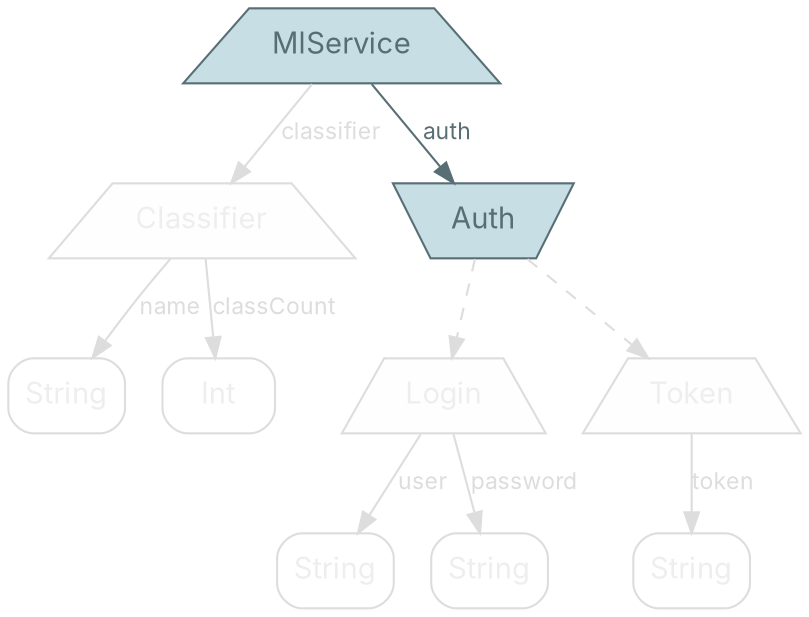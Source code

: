 digraph {
    bgcolor=transparent

    // Default theme
    node[shape="rectangle" style="rounded,filled" color="#586E75" fillcolor="#ffffff" fontcolor="#586E75" fontname="Inter,Arial"]
    edge[color="#586E75" fontcolor="#586E75" fontname="Inter,Arial" fontsize=11]

    // product types
    mlService, classifier, login, token [shape=trapezium style=filled fillcolor="#C8DEE5"]

    // sum types
    auth[shape=invtrapezium, style=filled fillcolor="#C8DEE5"]

    mlService[label=MlService]

    classifier[label=Classifier color="#dddddd" fontcolor="#eeeeee" fillcolor="#fefefe"]
    classifier_name[label=String shape=box color="#dddddd" fontcolor="#eeeeee"]
    classifier_classCount[label=Int shape=box color="#dddddd" fontcolor="#eeeeee"]

    auth[label=Auth]

    login[label=Login color="#dddddd" fontcolor="#eeeeee" fillcolor="#fefefe"]
    login_user[label=String shape=box color="#dddddd" fontcolor="#eeeeee"]
    login_password[label=String shape=box color="#dddddd" fontcolor="#eeeeee"]

    token[label=Token color="#dddddd" fontcolor="#eeeeee" fillcolor="#fefefe"]
    token_token[label=String shape=box color="#dddddd" fontcolor="#eeeeee"]

    mlService -> classifier[label=classifier color="#dddddd" fontcolor="#dddddd"]
    mlService -> auth[label=auth]

    classifier -> classifier_name[label=name color="#dddddd" fontcolor="#dddddd"]
    classifier -> classifier_classCount[label=classCount color="#dddddd" fontcolor="#dddddd"]

    token -> token_token[label=token color="#dddddd" fontcolor="#dddddd"]

    login -> login_user[label=user color="#dddddd" fontcolor="#dddddd"]
    login -> login_password[label=password color="#dddddd" fontcolor="#dddddd"]

    auth -> token[style=dashed color="#dddddd" fontcolor="#dddddd"]
    auth -> login[style=dashed color="#dddddd" fontcolor="#dddddd"]
}
